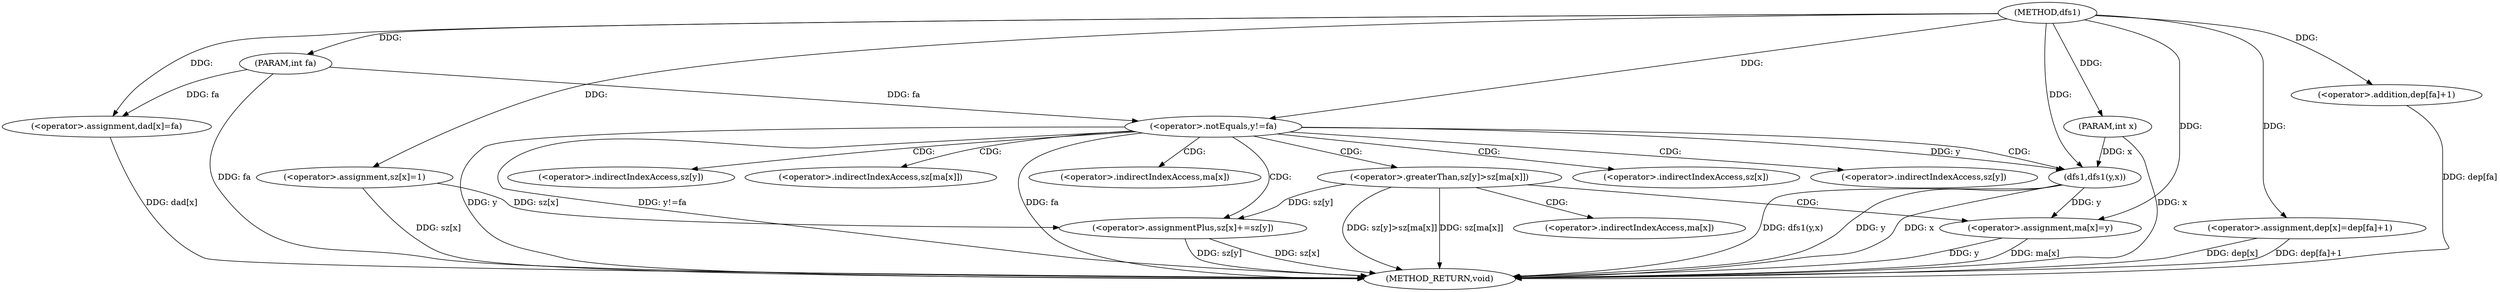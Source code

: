 digraph "dfs1" {  
"1000102" [label = "(METHOD,dfs1)" ]
"1000156" [label = "(METHOD_RETURN,void)" ]
"1000103" [label = "(PARAM,int x)" ]
"1000104" [label = "(PARAM,int fa)" ]
"1000106" [label = "(<operator>.assignment,dad[x]=fa)" ]
"1000111" [label = "(<operator>.assignment,dep[x]=dep[fa]+1)" ]
"1000120" [label = "(<operator>.assignment,sz[x]=1)" ]
"1000127" [label = "(<operator>.notEquals,y!=fa)" ]
"1000115" [label = "(<operator>.addition,dep[fa]+1)" ]
"1000131" [label = "(dfs1,dfs1(y,x))" ]
"1000149" [label = "(<operator>.assignmentPlus,sz[x]+=sz[y])" ]
"1000135" [label = "(<operator>.greaterThan,sz[y]>sz[ma[x]])" ]
"1000144" [label = "(<operator>.assignment,ma[x]=y)" ]
"1000150" [label = "(<operator>.indirectIndexAccess,sz[x])" ]
"1000153" [label = "(<operator>.indirectIndexAccess,sz[y])" ]
"1000136" [label = "(<operator>.indirectIndexAccess,sz[y])" ]
"1000139" [label = "(<operator>.indirectIndexAccess,sz[ma[x]])" ]
"1000145" [label = "(<operator>.indirectIndexAccess,ma[x])" ]
"1000141" [label = "(<operator>.indirectIndexAccess,ma[x])" ]
  "1000103" -> "1000156"  [ label = "DDG: x"] 
  "1000104" -> "1000156"  [ label = "DDG: fa"] 
  "1000106" -> "1000156"  [ label = "DDG: dad[x]"] 
  "1000111" -> "1000156"  [ label = "DDG: dep[x]"] 
  "1000115" -> "1000156"  [ label = "DDG: dep[fa]"] 
  "1000111" -> "1000156"  [ label = "DDG: dep[fa]+1"] 
  "1000120" -> "1000156"  [ label = "DDG: sz[x]"] 
  "1000127" -> "1000156"  [ label = "DDG: y"] 
  "1000127" -> "1000156"  [ label = "DDG: fa"] 
  "1000127" -> "1000156"  [ label = "DDG: y!=fa"] 
  "1000131" -> "1000156"  [ label = "DDG: y"] 
  "1000131" -> "1000156"  [ label = "DDG: x"] 
  "1000131" -> "1000156"  [ label = "DDG: dfs1(y,x)"] 
  "1000135" -> "1000156"  [ label = "DDG: sz[ma[x]]"] 
  "1000135" -> "1000156"  [ label = "DDG: sz[y]>sz[ma[x]]"] 
  "1000144" -> "1000156"  [ label = "DDG: ma[x]"] 
  "1000144" -> "1000156"  [ label = "DDG: y"] 
  "1000149" -> "1000156"  [ label = "DDG: sz[x]"] 
  "1000149" -> "1000156"  [ label = "DDG: sz[y]"] 
  "1000102" -> "1000103"  [ label = "DDG: "] 
  "1000102" -> "1000104"  [ label = "DDG: "] 
  "1000104" -> "1000106"  [ label = "DDG: fa"] 
  "1000102" -> "1000106"  [ label = "DDG: "] 
  "1000102" -> "1000111"  [ label = "DDG: "] 
  "1000102" -> "1000120"  [ label = "DDG: "] 
  "1000102" -> "1000115"  [ label = "DDG: "] 
  "1000102" -> "1000127"  [ label = "DDG: "] 
  "1000104" -> "1000127"  [ label = "DDG: fa"] 
  "1000135" -> "1000149"  [ label = "DDG: sz[y]"] 
  "1000127" -> "1000131"  [ label = "DDG: y"] 
  "1000102" -> "1000131"  [ label = "DDG: "] 
  "1000103" -> "1000131"  [ label = "DDG: x"] 
  "1000131" -> "1000144"  [ label = "DDG: y"] 
  "1000102" -> "1000144"  [ label = "DDG: "] 
  "1000120" -> "1000149"  [ label = "DDG: sz[x]"] 
  "1000127" -> "1000153"  [ label = "CDG: "] 
  "1000127" -> "1000131"  [ label = "CDG: "] 
  "1000127" -> "1000141"  [ label = "CDG: "] 
  "1000127" -> "1000150"  [ label = "CDG: "] 
  "1000127" -> "1000139"  [ label = "CDG: "] 
  "1000127" -> "1000135"  [ label = "CDG: "] 
  "1000127" -> "1000136"  [ label = "CDG: "] 
  "1000127" -> "1000149"  [ label = "CDG: "] 
  "1000135" -> "1000145"  [ label = "CDG: "] 
  "1000135" -> "1000144"  [ label = "CDG: "] 
}
